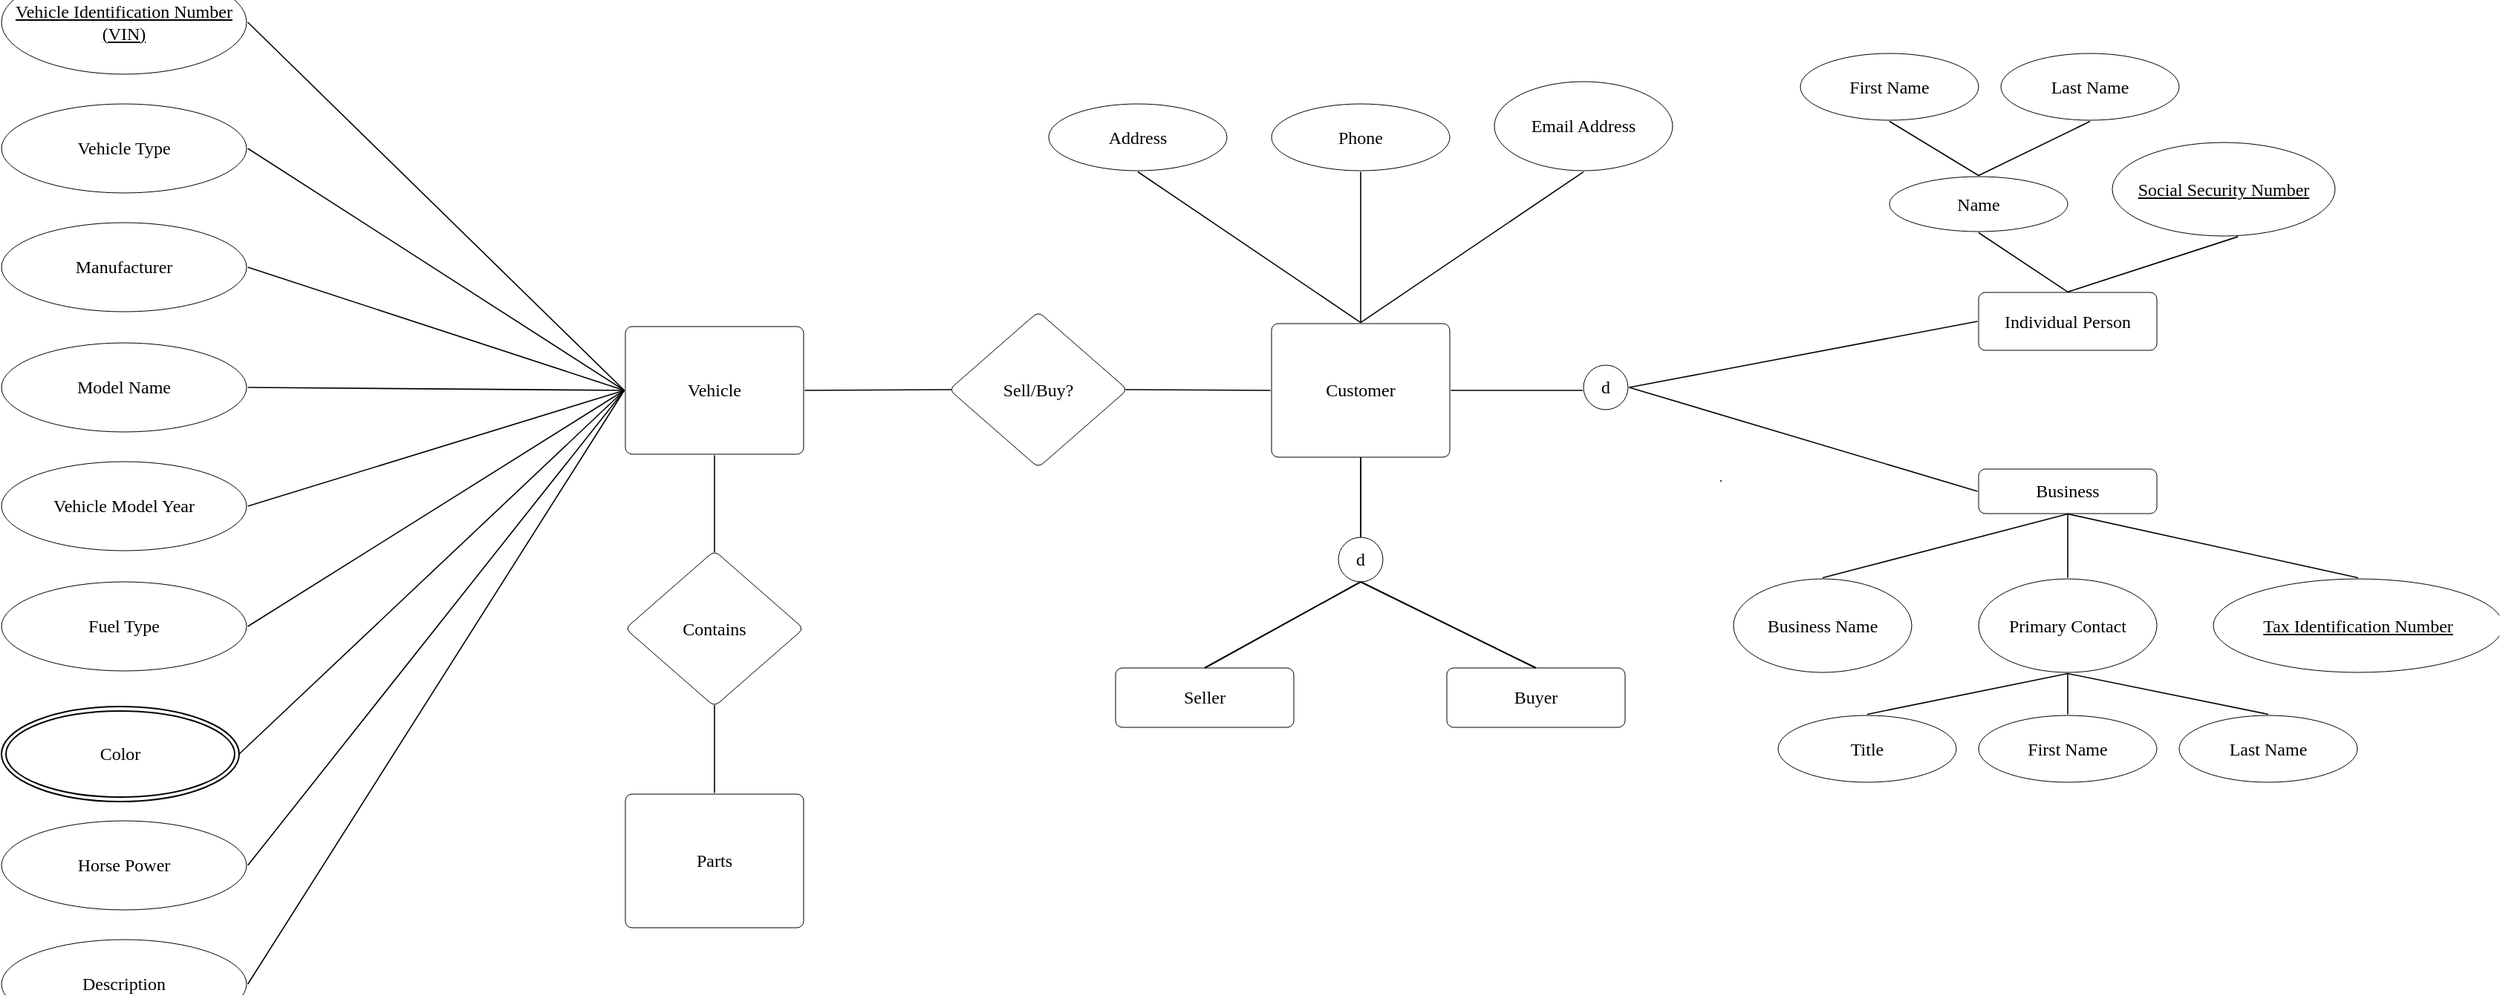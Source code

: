 <mxfile version="24.7.12">
  <diagram name="Page-1" id="xX63njBD4jovFuj5_9Rz">
    <mxGraphModel dx="2074" dy="780" grid="1" gridSize="10" guides="1" tooltips="1" connect="1" arrows="1" fold="1" page="1" pageScale="1" pageWidth="850" pageHeight="1100" math="0" shadow="0">
      <root>
        <mxCell id="0" />
        <mxCell id="1" parent="0" />
        <mxCell id="szYzNGDYwFDyFf7zRYBR-62" value="Vehicle" style="html=1;overflow=block;blockSpacing=1;whiteSpace=wrap;fontSize=12;fontFamily=Verdana;spacing=9;strokeColor=#000000;rounded=1;absoluteArcSize=1;arcSize=9;fillColor=#FFFFFF;strokeWidth=NaN;lucidId=BtZ-Y207U4pc;" vertex="1" parent="1">
          <mxGeometry x="510" y="480" width="120" height="86" as="geometry" />
        </mxCell>
        <mxCell id="szYzNGDYwFDyFf7zRYBR-63" value="Vehicle Identification Number (VIN)" style="html=1;overflow=block;blockSpacing=1;whiteSpace=wrap;ellipse;fontSize=12;fontFamily=Verdana;fontStyle=4;spacing=3.8;strokeColor=#000000;rounded=1;absoluteArcSize=1;arcSize=9;fillColor=#FFFFFF;strokeWidth=NaN;lucidId=DuZ-Zantp_dl;" vertex="1" parent="1">
          <mxGeometry x="90" y="240" width="165" height="70" as="geometry" />
        </mxCell>
        <mxCell id="szYzNGDYwFDyFf7zRYBR-64" value="" style="html=1;jettySize=18;whiteSpace=wrap;fontSize=12;strokeColor=#000000;strokeOpacity=100;strokeWidth=0.8;rounded=0;startArrow=none;endArrow=none;exitX=-0.006;exitY=0.5;exitPerimeter=0;entryX=1.005;entryY=0.5;entryPerimeter=0;lucidId=WvZ-a0lMNG1S;fillColor=#FFFFFF;fontFamily=Verdana;" edge="1" parent="1" source="szYzNGDYwFDyFf7zRYBR-62" target="szYzNGDYwFDyFf7zRYBR-63">
          <mxGeometry width="100" height="100" relative="1" as="geometry">
            <Array as="points" />
          </mxGeometry>
        </mxCell>
        <mxCell id="szYzNGDYwFDyFf7zRYBR-65" value="Vehicle Type" style="html=1;overflow=block;blockSpacing=1;whiteSpace=wrap;ellipse;fontSize=12;fontFamily=Verdana;spacing=3.8;strokeColor=#000000;rounded=1;absoluteArcSize=1;arcSize=9;fillColor=#FFFFFF;strokeWidth=NaN;lucidId=6vZ-L7gLNPIc;" vertex="1" parent="1">
          <mxGeometry x="90" y="330" width="165" height="60" as="geometry" />
        </mxCell>
        <mxCell id="szYzNGDYwFDyFf7zRYBR-66" value="Manufacturer" style="html=1;overflow=block;blockSpacing=1;whiteSpace=wrap;ellipse;fontSize=12;fontFamily=Verdana;spacing=3.8;strokeColor=#000000;rounded=1;absoluteArcSize=1;arcSize=9;fillColor=#FFFFFF;strokeWidth=NaN;lucidId=nwZ-oiYA15Ep;" vertex="1" parent="1">
          <mxGeometry x="90" y="410" width="165" height="60" as="geometry" />
        </mxCell>
        <mxCell id="szYzNGDYwFDyFf7zRYBR-67" value="Model Name" style="html=1;overflow=block;blockSpacing=1;whiteSpace=wrap;ellipse;fontSize=12;fontFamily=Verdana;spacing=3.8;strokeColor=#000000;rounded=1;absoluteArcSize=1;arcSize=9;fillColor=#FFFFFF;strokeWidth=NaN;lucidId=DwZ-kUlp-qQv;" vertex="1" parent="1">
          <mxGeometry x="90" y="491" width="165" height="60" as="geometry" />
        </mxCell>
        <mxCell id="szYzNGDYwFDyFf7zRYBR-68" value="Vehicle Model Year" style="html=1;overflow=block;blockSpacing=1;whiteSpace=wrap;ellipse;fontSize=12;fontFamily=Verdana;spacing=3.8;strokeColor=#000000;rounded=1;absoluteArcSize=1;arcSize=9;fillColor=#FFFFFF;strokeWidth=NaN;lucidId=4wZ-v24CShQW;" vertex="1" parent="1">
          <mxGeometry x="90" y="571" width="165" height="60" as="geometry" />
        </mxCell>
        <mxCell id="szYzNGDYwFDyFf7zRYBR-69" value="Fuel Type" style="html=1;overflow=block;blockSpacing=1;whiteSpace=wrap;ellipse;fontSize=12;fontFamily=Verdana;spacing=3.8;strokeColor=#000000;rounded=1;absoluteArcSize=1;arcSize=9;fillColor=#FFFFFF;strokeWidth=NaN;lucidId=CxZ-8sgC-Nf-;" vertex="1" parent="1">
          <mxGeometry x="90" y="652" width="165" height="60" as="geometry" />
        </mxCell>
        <mxCell id="szYzNGDYwFDyFf7zRYBR-70" value="Horse Power" style="html=1;overflow=block;blockSpacing=1;whiteSpace=wrap;ellipse;fontSize=12;fontFamily=Verdana;spacing=3.8;strokeColor=#000000;rounded=1;absoluteArcSize=1;arcSize=9;fillColor=#FFFFFF;strokeWidth=NaN;lucidId=syZ-fJtZK4Bh;" vertex="1" parent="1">
          <mxGeometry x="90" y="813" width="165" height="60" as="geometry" />
        </mxCell>
        <mxCell id="szYzNGDYwFDyFf7zRYBR-71" value="Description" style="html=1;overflow=block;blockSpacing=1;whiteSpace=wrap;ellipse;fontSize=12;fontFamily=Verdana;spacing=3.8;strokeColor=#000000;rounded=1;absoluteArcSize=1;arcSize=9;fillColor=#FFFFFF;strokeWidth=NaN;lucidId=GyZ-moyf~d34;" vertex="1" parent="1">
          <mxGeometry x="90" y="893" width="165" height="60" as="geometry" />
        </mxCell>
        <mxCell id="szYzNGDYwFDyFf7zRYBR-73" value="" style="html=1;jettySize=18;whiteSpace=wrap;fontSize=12;strokeColor=#000000;strokeOpacity=100;strokeWidth=0.8;rounded=0;startArrow=none;endArrow=none;exitX=-0.006;exitY=0.5;exitPerimeter=0;entryX=1.005;entryY=0.5;entryPerimeter=0;lucidId=wzZ-4iujSXsG;fillColor=#FFFFFF;fontFamily=Verdana;" edge="1" parent="1" source="szYzNGDYwFDyFf7zRYBR-62" target="szYzNGDYwFDyFf7zRYBR-65">
          <mxGeometry width="100" height="100" relative="1" as="geometry">
            <Array as="points" />
          </mxGeometry>
        </mxCell>
        <mxCell id="szYzNGDYwFDyFf7zRYBR-74" value="" style="html=1;jettySize=18;whiteSpace=wrap;fontSize=12;strokeColor=#000000;strokeOpacity=100;strokeWidth=0.8;rounded=0;startArrow=none;endArrow=none;exitX=-0.006;exitY=0.5;exitPerimeter=0;entryX=1.005;entryY=0.5;entryPerimeter=0;lucidId=CzZ-dexgTeSU;fillColor=#FFFFFF;fontFamily=Verdana;" edge="1" parent="1" source="szYzNGDYwFDyFf7zRYBR-62" target="szYzNGDYwFDyFf7zRYBR-66">
          <mxGeometry width="100" height="100" relative="1" as="geometry">
            <Array as="points" />
          </mxGeometry>
        </mxCell>
        <mxCell id="szYzNGDYwFDyFf7zRYBR-75" value="" style="html=1;jettySize=18;whiteSpace=wrap;fontSize=12;strokeColor=#000000;strokeOpacity=100;strokeWidth=0.8;rounded=0;startArrow=none;endArrow=none;exitX=-0.006;exitY=0.5;exitPerimeter=0;entryX=1.005;entryY=0.5;entryPerimeter=0;lucidId=FzZ-dZ.L~GkR;fillColor=#FFFFFF;fontFamily=Verdana;" edge="1" parent="1" source="szYzNGDYwFDyFf7zRYBR-62" target="szYzNGDYwFDyFf7zRYBR-67">
          <mxGeometry width="100" height="100" relative="1" as="geometry">
            <Array as="points" />
          </mxGeometry>
        </mxCell>
        <mxCell id="szYzNGDYwFDyFf7zRYBR-76" value="" style="html=1;jettySize=18;whiteSpace=wrap;fontSize=12;strokeColor=#000000;strokeOpacity=100;strokeWidth=0.8;rounded=0;startArrow=none;endArrow=none;exitX=-0.006;exitY=0.5;exitPerimeter=0;entryX=1.005;entryY=0.5;entryPerimeter=0;lucidId=JzZ-uzUrRPps;fillColor=#FFFFFF;fontFamily=Verdana;" edge="1" parent="1" source="szYzNGDYwFDyFf7zRYBR-62" target="szYzNGDYwFDyFf7zRYBR-68">
          <mxGeometry width="100" height="100" relative="1" as="geometry">
            <Array as="points" />
          </mxGeometry>
        </mxCell>
        <mxCell id="szYzNGDYwFDyFf7zRYBR-77" value="" style="html=1;jettySize=18;whiteSpace=wrap;fontSize=12;strokeColor=#000000;strokeOpacity=100;strokeWidth=0.8;rounded=0;startArrow=none;endArrow=none;exitX=-0.006;exitY=0.5;exitPerimeter=0;entryX=1.005;entryY=0.5;entryPerimeter=0;lucidId=MzZ-uXeH00f0;fillColor=#FFFFFF;fontFamily=Verdana;" edge="1" parent="1" source="szYzNGDYwFDyFf7zRYBR-62" target="szYzNGDYwFDyFf7zRYBR-69">
          <mxGeometry width="100" height="100" relative="1" as="geometry">
            <Array as="points" />
          </mxGeometry>
        </mxCell>
        <mxCell id="szYzNGDYwFDyFf7zRYBR-78" value="" style="html=1;jettySize=18;whiteSpace=wrap;fontSize=12;strokeColor=#000000;strokeOpacity=100;strokeWidth=0.8;rounded=0;startArrow=none;endArrow=none;exitX=-0.006;exitY=0.5;exitPerimeter=0;entryX=1;entryY=0.5;lucidId=QzZ-.Q8H2IzH;fillColor=#FFFFFF;entryDx=0;entryDy=0;fontFamily=Verdana;" edge="1" parent="1" source="szYzNGDYwFDyFf7zRYBR-62" target="szYzNGDYwFDyFf7zRYBR-123">
          <mxGeometry width="100" height="100" relative="1" as="geometry">
            <Array as="points" />
            <mxPoint x="255.825" y="763.5" as="targetPoint" />
          </mxGeometry>
        </mxCell>
        <mxCell id="szYzNGDYwFDyFf7zRYBR-79" value="" style="html=1;jettySize=18;whiteSpace=wrap;fontSize=12;strokeColor=#000000;strokeOpacity=100;strokeWidth=0.8;rounded=0;startArrow=none;endArrow=none;exitX=-0.006;exitY=0.5;exitPerimeter=0;entryX=1.005;entryY=0.5;entryPerimeter=0;lucidId=UzZ-U-2fWmdR;fillColor=#FFFFFF;fontFamily=Verdana;" edge="1" parent="1" source="szYzNGDYwFDyFf7zRYBR-62" target="szYzNGDYwFDyFf7zRYBR-70">
          <mxGeometry width="100" height="100" relative="1" as="geometry">
            <Array as="points" />
          </mxGeometry>
        </mxCell>
        <mxCell id="szYzNGDYwFDyFf7zRYBR-80" value="" style="html=1;jettySize=18;whiteSpace=wrap;fontSize=12;strokeColor=#000000;strokeOpacity=100;strokeWidth=0.8;rounded=0;startArrow=none;endArrow=none;exitX=-0.006;exitY=0.5;exitPerimeter=0;entryX=1.005;entryY=0.5;entryPerimeter=0;lucidId=YzZ-DtX43Od4;fillColor=#FFFFFF;fontFamily=Verdana;" edge="1" parent="1" source="szYzNGDYwFDyFf7zRYBR-62" target="szYzNGDYwFDyFf7zRYBR-71">
          <mxGeometry width="100" height="100" relative="1" as="geometry">
            <Array as="points" />
          </mxGeometry>
        </mxCell>
        <mxCell id="szYzNGDYwFDyFf7zRYBR-81" value="Customer" style="html=1;overflow=block;blockSpacing=1;whiteSpace=wrap;fontSize=12;fontFamily=Verdana;spacing=3.8;strokeColor=#000000;rounded=1;absoluteArcSize=1;arcSize=9;fillColor=#FFFFFF;strokeWidth=NaN;lucidId=rDZ-6jWZNiMs;" vertex="1" parent="1">
          <mxGeometry x="945" y="478" width="120" height="90" as="geometry" />
        </mxCell>
        <mxCell id="szYzNGDYwFDyFf7zRYBR-82" value="Sell/Buy?" style="html=1;overflow=block;blockSpacing=1;whiteSpace=wrap;shape=rhombus;fontSize=12;fontFamily=Verdana;spacing=3.8;strokeColor=#000000;rounded=1;absoluteArcSize=1;arcSize=9;fillColor=#FFFFFF;strokeWidth=NaN;lucidId=5DZ--~_ptVdY;" vertex="1" parent="1">
          <mxGeometry x="728" y="470" width="120" height="105" as="geometry" />
        </mxCell>
        <mxCell id="szYzNGDYwFDyFf7zRYBR-83" value="" style="html=1;jettySize=18;whiteSpace=wrap;fontSize=12;strokeColor=#000000;strokeOpacity=100;strokeWidth=0.8;rounded=0;startArrow=none;endArrow=none;exitX=1.006;exitY=0.5;exitPerimeter=0;entryX=0.011;entryY=0.5;entryPerimeter=0;lucidId=HEZ-00MyV2H9;fillColor=#FFFFFF;fontFamily=Verdana;" edge="1" parent="1" source="szYzNGDYwFDyFf7zRYBR-62" target="szYzNGDYwFDyFf7zRYBR-82">
          <mxGeometry width="100" height="100" relative="1" as="geometry">
            <Array as="points" />
          </mxGeometry>
        </mxCell>
        <mxCell id="szYzNGDYwFDyFf7zRYBR-84" value="" style="html=1;jettySize=18;whiteSpace=wrap;fontSize=12;strokeColor=#000000;strokeOpacity=100;strokeWidth=0.8;rounded=0;startArrow=none;endArrow=none;exitX=0.989;exitY=0.5;exitPerimeter=0;entryX=-0.006;entryY=0.5;entryPerimeter=0;lucidId=JEZ-Q9gGHq-2;fillColor=#FFFFFF;fontFamily=Verdana;" edge="1" parent="1" source="szYzNGDYwFDyFf7zRYBR-82" target="szYzNGDYwFDyFf7zRYBR-81">
          <mxGeometry width="100" height="100" relative="1" as="geometry">
            <Array as="points" />
          </mxGeometry>
        </mxCell>
        <mxCell id="szYzNGDYwFDyFf7zRYBR-85" value="Parts" style="html=1;overflow=block;blockSpacing=1;whiteSpace=wrap;fontSize=12;fontFamily=Verdana;spacing=3.8;strokeColor=#000000;rounded=1;absoluteArcSize=1;arcSize=9;fillColor=#FFFFFF;strokeWidth=NaN;lucidId=EFZ-UOy5dAtP;" vertex="1" parent="1">
          <mxGeometry x="510" y="795" width="120" height="90" as="geometry" />
        </mxCell>
        <mxCell id="szYzNGDYwFDyFf7zRYBR-86" value="Contains" style="html=1;overflow=block;blockSpacing=1;whiteSpace=wrap;shape=rhombus;fontSize=12;fontFamily=Verdana;spacing=3.8;strokeColor=#000000;rounded=1;absoluteArcSize=1;arcSize=9;fillColor=#FFFFFF;strokeWidth=NaN;lucidId=aGZ-tf66PgoM;" vertex="1" parent="1">
          <mxGeometry x="510" y="631" width="120" height="105" as="geometry" />
        </mxCell>
        <mxCell id="szYzNGDYwFDyFf7zRYBR-87" value="" style="html=1;jettySize=18;whiteSpace=wrap;fontSize=12;strokeColor=#000000;strokeOpacity=100;strokeWidth=0.8;rounded=0;startArrow=none;endArrow=none;exitX=0.5;exitY=1.009;exitPerimeter=0;entryX=0.5;entryY=0.009;entryPerimeter=0;lucidId=gGZ-.HCsMsn1;fillColor=#FFFFFF;fontFamily=Verdana;" edge="1" parent="1" source="szYzNGDYwFDyFf7zRYBR-62" target="szYzNGDYwFDyFf7zRYBR-86">
          <mxGeometry width="100" height="100" relative="1" as="geometry">
            <Array as="points" />
          </mxGeometry>
        </mxCell>
        <mxCell id="szYzNGDYwFDyFf7zRYBR-88" value="" style="html=1;jettySize=18;whiteSpace=wrap;fontSize=12;strokeColor=#000000;strokeOpacity=100;strokeWidth=0.8;rounded=0;startArrow=none;endArrow=none;exitX=0.5;exitY=0.991;exitPerimeter=0;entryX=0.5;entryY=-0.008;entryPerimeter=0;lucidId=iGZ-apuS8zrZ;fillColor=#FFFFFF;fontFamily=Verdana;" edge="1" parent="1" source="szYzNGDYwFDyFf7zRYBR-86" target="szYzNGDYwFDyFf7zRYBR-85">
          <mxGeometry width="100" height="100" relative="1" as="geometry">
            <Array as="points" />
          </mxGeometry>
        </mxCell>
        <mxCell id="szYzNGDYwFDyFf7zRYBR-89" value="Individual Person" style="html=1;overflow=block;blockSpacing=1;whiteSpace=wrap;fontSize=12;fontFamily=Verdana;spacing=3.8;strokeColor=#000000;rounded=1;absoluteArcSize=1;arcSize=9;fillColor=#FFFFFF;strokeWidth=NaN;lucidId=ZIZ-vnLUh--B;" vertex="1" parent="1">
          <mxGeometry x="1421" y="457" width="120" height="39" as="geometry" />
        </mxCell>
        <mxCell id="szYzNGDYwFDyFf7zRYBR-90" value="Business" style="html=1;overflow=block;blockSpacing=1;whiteSpace=wrap;fontSize=12;fontFamily=Verdana;spacing=3.8;strokeColor=#000000;rounded=1;absoluteArcSize=1;arcSize=9;fillColor=#FFFFFF;strokeWidth=NaN;lucidId=6IZ-2k-u3jrZ;" vertex="1" parent="1">
          <mxGeometry x="1421" y="576" width="120" height="30" as="geometry" />
        </mxCell>
        <mxCell id="szYzNGDYwFDyFf7zRYBR-91" value="d" style="html=1;overflow=block;blockSpacing=1;whiteSpace=wrap;ellipse;fontSize=12;spacing=3.8;strokeColor=#000000;rounded=1;absoluteArcSize=1;arcSize=9;fillColor=#FFFFFF;strokeWidth=NaN;lucidId=oKZ-xKYlmdNb;fontFamily=Verdana;" vertex="1" parent="1">
          <mxGeometry x="1155" y="506" width="30" height="30" as="geometry" />
        </mxCell>
        <mxCell id="szYzNGDYwFDyFf7zRYBR-92" value="" style="html=1;jettySize=18;whiteSpace=wrap;fontSize=12;strokeColor=#000000;strokeOpacity=100;strokeWidth=0.8;rounded=0;startArrow=none;endArrow=none;exitX=1.006;exitY=0.5;exitPerimeter=0;entryX=-0.018;entryY=0.567;entryPerimeter=0;lucidId=wLZ-E-8P8NgJ;fillColor=#FFFFFF;fontFamily=Verdana;" edge="1" parent="1" source="szYzNGDYwFDyFf7zRYBR-81" target="szYzNGDYwFDyFf7zRYBR-91">
          <mxGeometry width="100" height="100" relative="1" as="geometry">
            <Array as="points" />
          </mxGeometry>
        </mxCell>
        <mxCell id="szYzNGDYwFDyFf7zRYBR-93" value="" style="html=1;jettySize=18;whiteSpace=wrap;fontSize=12;strokeColor=#000000;strokeOpacity=100;strokeWidth=0.8;rounded=0;startArrow=none;endArrow=none;exitX=-0.006;exitY=0.5;exitPerimeter=0;entryX=1.025;entryY=0.5;entryPerimeter=0;lucidId=ELZ-y6GXX~zE;fillColor=#FFFFFF;fontFamily=Verdana;" edge="1" parent="1" source="szYzNGDYwFDyFf7zRYBR-89" target="szYzNGDYwFDyFf7zRYBR-91">
          <mxGeometry width="100" height="100" relative="1" as="geometry">
            <Array as="points" />
          </mxGeometry>
        </mxCell>
        <mxCell id="szYzNGDYwFDyFf7zRYBR-94" value="" style="html=1;jettySize=18;whiteSpace=wrap;fontSize=12;strokeColor=#000000;strokeOpacity=100;strokeWidth=0.8;rounded=0;startArrow=none;endArrow=none;exitX=-0.006;exitY=0.5;exitPerimeter=0;entryX=1.025;entryY=0.5;entryPerimeter=0;lucidId=GLZ-._BRmPSE;fillColor=#FFFFFF;fontFamily=Verdana;" edge="1" parent="1" source="szYzNGDYwFDyFf7zRYBR-90" target="szYzNGDYwFDyFf7zRYBR-91">
          <mxGeometry width="100" height="100" relative="1" as="geometry">
            <Array as="points" />
          </mxGeometry>
        </mxCell>
        <mxCell id="szYzNGDYwFDyFf7zRYBR-95" value="" style="html=1;jettySize=18;whiteSpace=wrap;fontSize=12;strokeColor=#000000;strokeOpacity=100;strokeWidth=0.8;rounded=0;startArrow=none;endArrow=none;lucidId=jMZ-lMutQh6V;fillColor=#FFFFFF;fontFamily=Verdana;" edge="1" parent="1">
          <mxGeometry width="100" height="100" relative="1" as="geometry">
            <Array as="points" />
            <mxPoint x="1247" y="584" as="sourcePoint" />
            <mxPoint x="1248" y="584" as="targetPoint" />
          </mxGeometry>
        </mxCell>
        <mxCell id="szYzNGDYwFDyFf7zRYBR-96" value="Address" style="html=1;overflow=block;blockSpacing=1;whiteSpace=wrap;ellipse;fontSize=12;fontFamily=Verdana;spacing=3.8;strokeColor=#000000;rounded=1;absoluteArcSize=1;arcSize=9;fillColor=#FFFFFF;strokeWidth=NaN;lucidId=xOZ-vr2RvBZR;" vertex="1" parent="1">
          <mxGeometry x="795" y="330" width="120" height="45" as="geometry" />
        </mxCell>
        <mxCell id="szYzNGDYwFDyFf7zRYBR-97" value="Phone" style="html=1;overflow=block;blockSpacing=1;whiteSpace=wrap;ellipse;fontSize=12;fontFamily=Verdana;spacing=3.8;strokeColor=#000000;rounded=1;absoluteArcSize=1;arcSize=9;fillColor=#FFFFFF;strokeWidth=NaN;lucidId=OPZ-7m3Xf9H2;" vertex="1" parent="1">
          <mxGeometry x="945" y="330" width="120" height="45" as="geometry" />
        </mxCell>
        <mxCell id="szYzNGDYwFDyFf7zRYBR-98" value="Email Address" style="html=1;overflow=block;blockSpacing=1;whiteSpace=wrap;ellipse;fontSize=12;fontFamily=Verdana;spacing=3.8;strokeColor=#000000;rounded=1;absoluteArcSize=1;arcSize=9;fillColor=#FFFFFF;strokeWidth=NaN;lucidId=-PZ-vWLsKAXU;" vertex="1" parent="1">
          <mxGeometry x="1095" y="315" width="120" height="60" as="geometry" />
        </mxCell>
        <mxCell id="szYzNGDYwFDyFf7zRYBR-99" value="" style="html=1;jettySize=18;whiteSpace=wrap;fontSize=12;strokeColor=#000000;strokeOpacity=100;strokeWidth=0.8;rounded=0;startArrow=none;endArrow=none;exitX=0.5;exitY=1.017;exitPerimeter=0;entryX=0.5;entryY=-0.008;entryPerimeter=0;lucidId=pQZ-bhVIYCJ_;fillColor=#FFFFFF;fontFamily=Verdana;" edge="1" parent="1" source="szYzNGDYwFDyFf7zRYBR-96" target="szYzNGDYwFDyFf7zRYBR-81">
          <mxGeometry width="100" height="100" relative="1" as="geometry">
            <Array as="points" />
          </mxGeometry>
        </mxCell>
        <mxCell id="szYzNGDYwFDyFf7zRYBR-100" value="" style="html=1;jettySize=18;whiteSpace=wrap;fontSize=12;strokeColor=#000000;strokeOpacity=100;strokeWidth=0.8;rounded=0;startArrow=none;endArrow=none;exitX=0.5;exitY=1.017;exitPerimeter=0;entryX=0.5;entryY=-0.008;entryPerimeter=0;lucidId=sQZ-.VrL~915;fillColor=#FFFFFF;fontFamily=Verdana;" edge="1" parent="1" source="szYzNGDYwFDyFf7zRYBR-97" target="szYzNGDYwFDyFf7zRYBR-81">
          <mxGeometry width="100" height="100" relative="1" as="geometry">
            <Array as="points" />
          </mxGeometry>
        </mxCell>
        <mxCell id="szYzNGDYwFDyFf7zRYBR-101" value="" style="html=1;jettySize=18;whiteSpace=wrap;fontSize=12;strokeColor=#000000;strokeOpacity=100;strokeWidth=0.8;rounded=0;startArrow=none;endArrow=none;exitX=0.5;exitY=1.013;exitPerimeter=0;entryX=0.5;entryY=-0.008;entryPerimeter=0;lucidId=vQZ-07eiusA_;fillColor=#FFFFFF;fontFamily=Verdana;" edge="1" parent="1" source="szYzNGDYwFDyFf7zRYBR-98" target="szYzNGDYwFDyFf7zRYBR-81">
          <mxGeometry width="100" height="100" relative="1" as="geometry">
            <Array as="points" />
          </mxGeometry>
        </mxCell>
        <mxCell id="szYzNGDYwFDyFf7zRYBR-102" value="Name" style="html=1;overflow=block;blockSpacing=1;whiteSpace=wrap;ellipse;fontSize=12;fontFamily=Verdana;spacing=3.8;strokeColor=#000000;rounded=1;absoluteArcSize=1;arcSize=9;fillColor=#FFFFFF;strokeWidth=NaN;lucidId=GQZ-Ua-Q53T5;" vertex="1" parent="1">
          <mxGeometry x="1361" y="379" width="120" height="37" as="geometry" />
        </mxCell>
        <mxCell id="szYzNGDYwFDyFf7zRYBR-103" value="First Name" style="html=1;overflow=block;blockSpacing=1;whiteSpace=wrap;ellipse;fontSize=12;fontFamily=Verdana;spacing=3.8;strokeColor=#000000;rounded=1;absoluteArcSize=1;arcSize=9;fillColor=#FFFFFF;strokeWidth=NaN;lucidId=8QZ-jW6W2il9;" vertex="1" parent="1">
          <mxGeometry x="1301" y="296" width="120" height="45" as="geometry" />
        </mxCell>
        <mxCell id="szYzNGDYwFDyFf7zRYBR-104" value="Last Name" style="html=1;overflow=block;blockSpacing=1;whiteSpace=wrap;ellipse;fontSize=12;fontFamily=Verdana;spacing=3.8;strokeColor=#000000;rounded=1;absoluteArcSize=1;arcSize=9;fillColor=#FFFFFF;strokeWidth=NaN;lucidId=.QZ-A.G0ojLZ;" vertex="1" parent="1">
          <mxGeometry x="1436" y="296" width="120" height="45" as="geometry" />
        </mxCell>
        <mxCell id="szYzNGDYwFDyFf7zRYBR-105" value="" style="html=1;jettySize=18;whiteSpace=wrap;fontSize=12;strokeColor=#000000;strokeOpacity=100;strokeWidth=0.8;rounded=0;startArrow=none;endArrow=none;exitX=0.5;exitY=-0.02;exitPerimeter=0;entryX=0.5;entryY=1.017;entryPerimeter=0;lucidId=xRZ-PG_PeNv_;fillColor=#FFFFFF;fontFamily=Verdana;" edge="1" parent="1" source="szYzNGDYwFDyFf7zRYBR-102" target="szYzNGDYwFDyFf7zRYBR-103">
          <mxGeometry width="100" height="100" relative="1" as="geometry">
            <Array as="points" />
          </mxGeometry>
        </mxCell>
        <mxCell id="szYzNGDYwFDyFf7zRYBR-106" value="" style="html=1;jettySize=18;whiteSpace=wrap;fontSize=12;strokeColor=#000000;strokeOpacity=100;strokeWidth=0.8;rounded=0;startArrow=none;endArrow=none;exitX=0.5;exitY=-0.02;exitPerimeter=0;entryX=0.5;entryY=1.017;entryPerimeter=0;lucidId=ARZ-yJeNCCf6;fillColor=#FFFFFF;fontFamily=Verdana;" edge="1" parent="1" source="szYzNGDYwFDyFf7zRYBR-102" target="szYzNGDYwFDyFf7zRYBR-104">
          <mxGeometry width="100" height="100" relative="1" as="geometry">
            <Array as="points" />
          </mxGeometry>
        </mxCell>
        <mxCell id="szYzNGDYwFDyFf7zRYBR-107" value="" style="html=1;jettySize=18;whiteSpace=wrap;fontSize=12;strokeColor=#000000;strokeOpacity=100;strokeWidth=0.8;rounded=0;startArrow=none;endArrow=none;exitX=0.5;exitY=1.02;exitPerimeter=0;entryX=0.5;entryY=-0.008;entryPerimeter=0;lucidId=ERZ-EnkDwrBc;fillColor=#FFFFFF;fontFamily=Verdana;" edge="1" parent="1" source="szYzNGDYwFDyFf7zRYBR-102" target="szYzNGDYwFDyFf7zRYBR-89">
          <mxGeometry width="100" height="100" relative="1" as="geometry">
            <Array as="points" />
          </mxGeometry>
        </mxCell>
        <mxCell id="szYzNGDYwFDyFf7zRYBR-108" value="Social  Security Number" style="html=1;overflow=block;blockSpacing=1;whiteSpace=wrap;ellipse;fontSize=12;fontFamily=Verdana;fontStyle=4;spacing=3.8;strokeColor=#000000;rounded=1;absoluteArcSize=1;arcSize=9;fillColor=#FFFFFF;strokeWidth=NaN;lucidId=IRZ-5GLHNOML;" vertex="1" parent="1">
          <mxGeometry x="1511" y="356" width="150" height="63" as="geometry" />
        </mxCell>
        <mxCell id="szYzNGDYwFDyFf7zRYBR-109" value="" style="html=1;jettySize=18;whiteSpace=wrap;fontSize=12;strokeColor=#000000;strokeOpacity=100;strokeWidth=0.8;rounded=0;startArrow=none;endArrow=none;exitX=0.5;exitY=-0.008;exitPerimeter=0;entryX=0.564;entryY=1.007;entryPerimeter=0;lucidId=5SZ-tf670jsa;fillColor=#FFFFFF;fontFamily=Verdana;" edge="1" parent="1" source="szYzNGDYwFDyFf7zRYBR-89" target="szYzNGDYwFDyFf7zRYBR-108">
          <mxGeometry width="100" height="100" relative="1" as="geometry">
            <Array as="points" />
          </mxGeometry>
        </mxCell>
        <mxCell id="szYzNGDYwFDyFf7zRYBR-110" value="Business Name" style="html=1;overflow=block;blockSpacing=1;whiteSpace=wrap;ellipse;fontSize=12;fontFamily=Verdana;spacing=3.8;strokeColor=#000000;rounded=1;absoluteArcSize=1;arcSize=9;fillColor=#FFFFFF;strokeWidth=NaN;lucidId=JTZ-zntRh-D0;" vertex="1" parent="1">
          <mxGeometry x="1256" y="650" width="120" height="63" as="geometry" />
        </mxCell>
        <mxCell id="szYzNGDYwFDyFf7zRYBR-111" value="Primary Contact" style="html=1;overflow=block;blockSpacing=1;whiteSpace=wrap;ellipse;fontSize=12;fontFamily=Verdana;spacing=3.8;strokeColor=#000000;rounded=1;absoluteArcSize=1;arcSize=9;fillColor=#FFFFFF;strokeWidth=NaN;lucidId=9TZ-SED_v-Ht;" vertex="1" parent="1">
          <mxGeometry x="1421" y="650" width="120" height="63" as="geometry" />
        </mxCell>
        <mxCell id="szYzNGDYwFDyFf7zRYBR-112" value="First Name" style="html=1;overflow=block;blockSpacing=1;whiteSpace=wrap;ellipse;fontSize=12;fontFamily=Verdana;spacing=3.8;strokeColor=#000000;rounded=1;absoluteArcSize=1;arcSize=9;fillColor=#FFFFFF;strokeWidth=NaN;lucidId=NUZ-anbusIxe;" vertex="1" parent="1">
          <mxGeometry x="1421" y="742" width="120" height="45" as="geometry" />
        </mxCell>
        <mxCell id="szYzNGDYwFDyFf7zRYBR-113" value="Last Name" style="html=1;overflow=block;blockSpacing=1;whiteSpace=wrap;ellipse;fontSize=12;fontFamily=Verdana;spacing=3.8;strokeColor=#000000;rounded=1;absoluteArcSize=1;arcSize=9;fillColor=#FFFFFF;strokeWidth=NaN;lucidId=NUZ-fSgM48iG;" vertex="1" parent="1">
          <mxGeometry x="1556" y="742" width="120" height="45" as="geometry" />
        </mxCell>
        <mxCell id="szYzNGDYwFDyFf7zRYBR-114" value="Tax Identification Number" style="html=1;overflow=block;blockSpacing=1;whiteSpace=wrap;ellipse;fontSize=12;fontFamily=Verdana;fontStyle=4;spacing=3.8;strokeColor=#000000;rounded=1;absoluteArcSize=1;arcSize=9;fillColor=#FFFFFF;strokeWidth=NaN;lucidId=2UZ-N4oYDekU;" vertex="1" parent="1">
          <mxGeometry x="1579" y="650" width="195" height="63" as="geometry" />
        </mxCell>
        <mxCell id="szYzNGDYwFDyFf7zRYBR-115" value="Title" style="html=1;overflow=block;blockSpacing=1;whiteSpace=wrap;ellipse;fontSize=12;fontFamily=Verdana;spacing=3.8;strokeColor=#000000;rounded=1;absoluteArcSize=1;arcSize=9;fillColor=#FFFFFF;strokeWidth=NaN;lucidId=DWZ-z6.XnGRC;" vertex="1" parent="1">
          <mxGeometry x="1286" y="742" width="120" height="45" as="geometry" />
        </mxCell>
        <mxCell id="szYzNGDYwFDyFf7zRYBR-116" value="" style="html=1;jettySize=18;whiteSpace=wrap;fontSize=12;strokeColor=#000000;strokeOpacity=100;strokeWidth=0.8;rounded=0;startArrow=none;endArrow=none;exitX=0.5;exitY=1.008;exitPerimeter=0;entryX=0.5;entryY=-0.012;entryPerimeter=0;lucidId=3WZ-s96eNQJq;fillColor=#FFFFFF;fontFamily=Verdana;" edge="1" parent="1" source="szYzNGDYwFDyFf7zRYBR-90" target="szYzNGDYwFDyFf7zRYBR-110">
          <mxGeometry width="100" height="100" relative="1" as="geometry">
            <Array as="points" />
          </mxGeometry>
        </mxCell>
        <mxCell id="szYzNGDYwFDyFf7zRYBR-117" value="" style="html=1;jettySize=18;whiteSpace=wrap;fontSize=12;strokeColor=#000000;strokeOpacity=100;strokeWidth=0.8;rounded=0;startArrow=none;endArrow=none;exitX=0.5;exitY=1.008;exitPerimeter=0;entryX=0.5;entryY=-0.012;entryPerimeter=0;lucidId=8WZ-L2xA0.AT;fillColor=#FFFFFF;fontFamily=Verdana;" edge="1" parent="1" source="szYzNGDYwFDyFf7zRYBR-90" target="szYzNGDYwFDyFf7zRYBR-111">
          <mxGeometry width="100" height="100" relative="1" as="geometry">
            <Array as="points" />
          </mxGeometry>
        </mxCell>
        <mxCell id="szYzNGDYwFDyFf7zRYBR-118" value="" style="html=1;jettySize=18;whiteSpace=wrap;fontSize=12;strokeColor=#000000;strokeOpacity=100;strokeWidth=0.8;rounded=0;startArrow=none;endArrow=none;exitX=0.5;exitY=1.008;exitPerimeter=0;entryX=0.5;entryY=-0.012;entryPerimeter=0;lucidId=-WZ-XoeuXKm.;fillColor=#FFFFFF;fontFamily=Verdana;" edge="1" parent="1" source="szYzNGDYwFDyFf7zRYBR-90" target="szYzNGDYwFDyFf7zRYBR-114">
          <mxGeometry width="100" height="100" relative="1" as="geometry">
            <Array as="points" />
          </mxGeometry>
        </mxCell>
        <mxCell id="szYzNGDYwFDyFf7zRYBR-119" value="" style="html=1;jettySize=18;whiteSpace=wrap;fontSize=12;strokeColor=#000000;strokeOpacity=100;strokeWidth=0.8;rounded=0;startArrow=none;endArrow=none;exitX=0.5;exitY=1.012;exitPerimeter=0;entryX=0.5;entryY=-0.017;entryPerimeter=0;lucidId=aXZ-eDSB~pTY;fillColor=#FFFFFF;fontFamily=Verdana;" edge="1" parent="1" source="szYzNGDYwFDyFf7zRYBR-111" target="szYzNGDYwFDyFf7zRYBR-115">
          <mxGeometry width="100" height="100" relative="1" as="geometry">
            <Array as="points" />
          </mxGeometry>
        </mxCell>
        <mxCell id="szYzNGDYwFDyFf7zRYBR-120" value="" style="html=1;jettySize=18;whiteSpace=wrap;fontSize=12;strokeColor=#000000;strokeOpacity=100;strokeWidth=0.8;rounded=0;startArrow=none;endArrow=none;exitX=0.5;exitY=1.012;exitPerimeter=0;entryX=0.5;entryY=-0.017;entryPerimeter=0;lucidId=gXZ-QNIgbbm~;fillColor=#FFFFFF;fontFamily=Verdana;" edge="1" parent="1" source="szYzNGDYwFDyFf7zRYBR-111" target="szYzNGDYwFDyFf7zRYBR-112">
          <mxGeometry width="100" height="100" relative="1" as="geometry">
            <Array as="points" />
          </mxGeometry>
        </mxCell>
        <mxCell id="szYzNGDYwFDyFf7zRYBR-121" value="" style="html=1;jettySize=18;whiteSpace=wrap;fontSize=12;strokeColor=#000000;strokeOpacity=100;strokeWidth=0.8;rounded=0;startArrow=none;endArrow=none;exitX=0.5;exitY=1.012;exitPerimeter=0;entryX=0.5;entryY=-0.017;entryPerimeter=0;lucidId=kXZ-eXNNSjwa;fillColor=#FFFFFF;fontFamily=Verdana;" edge="1" parent="1" source="szYzNGDYwFDyFf7zRYBR-111" target="szYzNGDYwFDyFf7zRYBR-113">
          <mxGeometry width="100" height="100" relative="1" as="geometry">
            <Array as="points" />
          </mxGeometry>
        </mxCell>
        <mxCell id="szYzNGDYwFDyFf7zRYBR-123" value="&lt;font style=&quot;font-size: 12px;&quot;&gt;Color&lt;/font&gt;" style="ellipse;shape=doubleEllipse;margin=3;whiteSpace=wrap;html=1;align=center;fontFamily=Verdana;fontSize=12;" vertex="1" parent="1">
          <mxGeometry x="90" y="736" width="160" height="64" as="geometry" />
        </mxCell>
        <mxCell id="szYzNGDYwFDyFf7zRYBR-124" value="d" style="html=1;overflow=block;blockSpacing=1;whiteSpace=wrap;ellipse;fontSize=12;spacing=3.8;strokeColor=#000000;rounded=1;absoluteArcSize=1;arcSize=9;fillColor=#FFFFFF;strokeWidth=NaN;lucidId=oKZ-xKYlmdNb;fontFamily=Verdana;" vertex="1" parent="1">
          <mxGeometry x="990" y="622" width="30" height="30" as="geometry" />
        </mxCell>
        <mxCell id="szYzNGDYwFDyFf7zRYBR-125" value="Seller" style="html=1;overflow=block;blockSpacing=1;whiteSpace=wrap;fontSize=12;fontFamily=Verdana;spacing=3.8;strokeColor=#000000;rounded=1;absoluteArcSize=1;arcSize=9;fillColor=#FFFFFF;strokeWidth=NaN;lucidId=ZIZ-vnLUh--B;" vertex="1" parent="1">
          <mxGeometry x="840" y="710" width="120" height="40" as="geometry" />
        </mxCell>
        <mxCell id="szYzNGDYwFDyFf7zRYBR-126" value="Buyer" style="html=1;overflow=block;blockSpacing=1;whiteSpace=wrap;fontSize=12;fontFamily=Verdana;spacing=3.8;strokeColor=#000000;rounded=1;absoluteArcSize=1;arcSize=9;fillColor=#FFFFFF;strokeWidth=NaN;lucidId=ZIZ-vnLUh--B;" vertex="1" parent="1">
          <mxGeometry x="1063" y="710" width="120" height="40" as="geometry" />
        </mxCell>
        <mxCell id="szYzNGDYwFDyFf7zRYBR-130" value="" style="endArrow=none;html=1;rounded=0;entryX=0.5;entryY=1;entryDx=0;entryDy=0;exitX=0.5;exitY=0;exitDx=0;exitDy=0;" edge="1" parent="1" source="szYzNGDYwFDyFf7zRYBR-124" target="szYzNGDYwFDyFf7zRYBR-81">
          <mxGeometry width="50" height="50" relative="1" as="geometry">
            <mxPoint x="970" y="730" as="sourcePoint" />
            <mxPoint x="1020" y="680" as="targetPoint" />
          </mxGeometry>
        </mxCell>
        <mxCell id="szYzNGDYwFDyFf7zRYBR-131" value="" style="endArrow=none;html=1;rounded=0;entryX=0.5;entryY=1;entryDx=0;entryDy=0;exitX=0.5;exitY=0;exitDx=0;exitDy=0;" edge="1" parent="1" source="szYzNGDYwFDyFf7zRYBR-125" target="szYzNGDYwFDyFf7zRYBR-124">
          <mxGeometry width="50" height="50" relative="1" as="geometry">
            <mxPoint x="970" y="730" as="sourcePoint" />
            <mxPoint x="1020" y="680" as="targetPoint" />
          </mxGeometry>
        </mxCell>
        <mxCell id="szYzNGDYwFDyFf7zRYBR-133" value="" style="endArrow=none;html=1;rounded=0;entryX=0.5;entryY=1;entryDx=0;entryDy=0;exitX=0.5;exitY=0;exitDx=0;exitDy=0;" edge="1" parent="1" source="szYzNGDYwFDyFf7zRYBR-126" target="szYzNGDYwFDyFf7zRYBR-124">
          <mxGeometry width="50" height="50" relative="1" as="geometry">
            <mxPoint x="970" y="730" as="sourcePoint" />
            <mxPoint x="1020" y="680" as="targetPoint" />
          </mxGeometry>
        </mxCell>
      </root>
    </mxGraphModel>
  </diagram>
</mxfile>
